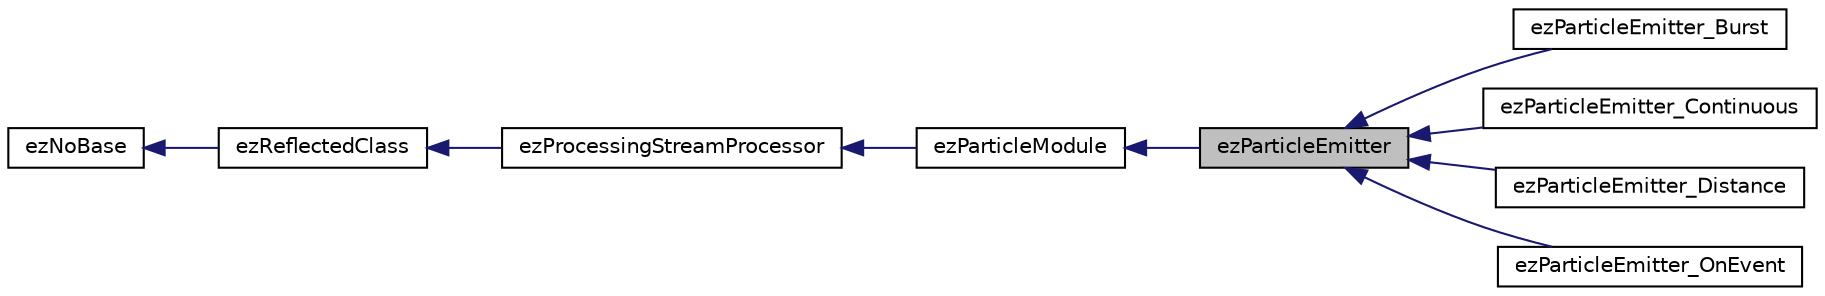 digraph "ezParticleEmitter"
{
 // LATEX_PDF_SIZE
  edge [fontname="Helvetica",fontsize="10",labelfontname="Helvetica",labelfontsize="10"];
  node [fontname="Helvetica",fontsize="10",shape=record];
  rankdir="LR";
  Node1 [label="ezParticleEmitter",height=0.2,width=0.4,color="black", fillcolor="grey75", style="filled", fontcolor="black",tooltip="Base class for stream spawners that are used by ezParticleEmitter's."];
  Node2 -> Node1 [dir="back",color="midnightblue",fontsize="10",style="solid",fontname="Helvetica"];
  Node2 [label="ezParticleModule",height=0.2,width=0.4,color="black", fillcolor="white", style="filled",URL="$d1/dd7/classez_particle_module.htm",tooltip=" "];
  Node3 -> Node2 [dir="back",color="midnightblue",fontsize="10",style="solid",fontname="Helvetica"];
  Node3 [label="ezProcessingStreamProcessor",height=0.2,width=0.4,color="black", fillcolor="white", style="filled",URL="$dc/d29/classez_processing_stream_processor.htm",tooltip="Base class for all stream processor implementations."];
  Node4 -> Node3 [dir="back",color="midnightblue",fontsize="10",style="solid",fontname="Helvetica"];
  Node4 [label="ezReflectedClass",height=0.2,width=0.4,color="black", fillcolor="white", style="filled",URL="$db/d45/classez_reflected_class.htm",tooltip="All classes that should be dynamically reflectable, need to be derived from this base class."];
  Node5 -> Node4 [dir="back",color="midnightblue",fontsize="10",style="solid",fontname="Helvetica"];
  Node5 [label="ezNoBase",height=0.2,width=0.4,color="black", fillcolor="white", style="filled",URL="$d4/d02/classez_no_base.htm",tooltip="Dummy type to pass to templates and macros that expect a base type for a class that has no base."];
  Node1 -> Node6 [dir="back",color="midnightblue",fontsize="10",style="solid",fontname="Helvetica"];
  Node6 [label="ezParticleEmitter_Burst",height=0.2,width=0.4,color="black", fillcolor="white", style="filled",URL="$d8/d4a/classez_particle_emitter___burst.htm",tooltip=" "];
  Node1 -> Node7 [dir="back",color="midnightblue",fontsize="10",style="solid",fontname="Helvetica"];
  Node7 [label="ezParticleEmitter_Continuous",height=0.2,width=0.4,color="black", fillcolor="white", style="filled",URL="$dc/d1e/classez_particle_emitter___continuous.htm",tooltip=" "];
  Node1 -> Node8 [dir="back",color="midnightblue",fontsize="10",style="solid",fontname="Helvetica"];
  Node8 [label="ezParticleEmitter_Distance",height=0.2,width=0.4,color="black", fillcolor="white", style="filled",URL="$d7/d46/classez_particle_emitter___distance.htm",tooltip=" "];
  Node1 -> Node9 [dir="back",color="midnightblue",fontsize="10",style="solid",fontname="Helvetica"];
  Node9 [label="ezParticleEmitter_OnEvent",height=0.2,width=0.4,color="black", fillcolor="white", style="filled",URL="$db/dff/classez_particle_emitter___on_event.htm",tooltip=" "];
}

